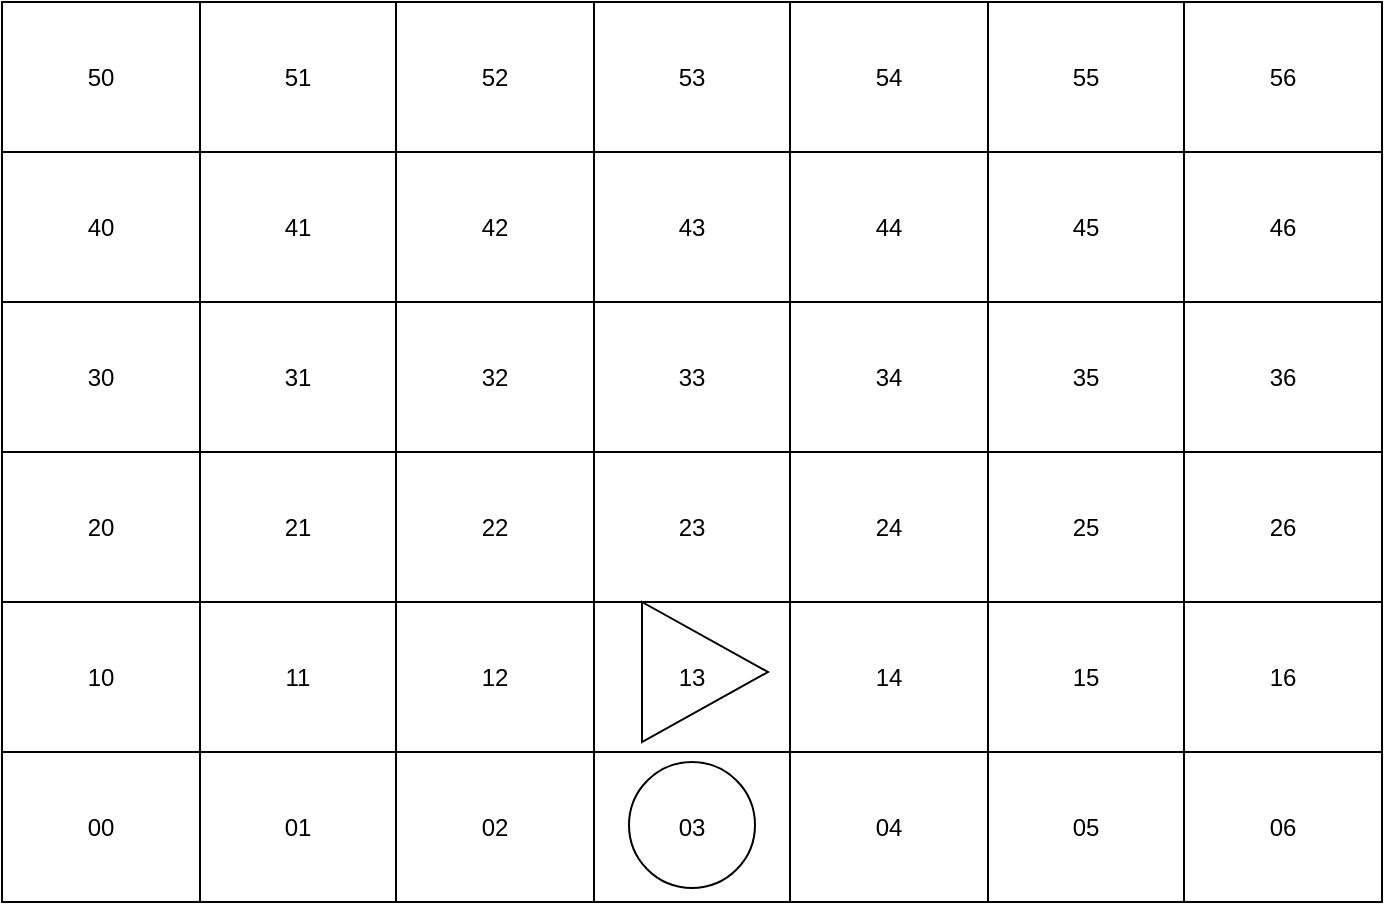 <mxfile version="14.1.1" type="github">
  <diagram id="VfDAtAIIfdBek5wRasx2" name="Page-1">
    <mxGraphModel dx="1038" dy="580" grid="1" gridSize="10" guides="1" tooltips="1" connect="1" arrows="1" fold="1" page="1" pageScale="1" pageWidth="827" pageHeight="1169" math="0" shadow="0">
      <root>
        <mxCell id="0" />
        <mxCell id="1" parent="0" />
        <mxCell id="3uLC-8A397c7G4ZFtg_c-39" value="" style="shape=table;html=1;whiteSpace=wrap;startSize=0;container=1;collapsible=0;childLayout=tableLayout;" vertex="1" parent="1">
          <mxGeometry x="70" y="560" width="690" height="450" as="geometry" />
        </mxCell>
        <mxCell id="3uLC-8A397c7G4ZFtg_c-40" value="" style="shape=partialRectangle;html=1;whiteSpace=wrap;collapsible=0;dropTarget=0;pointerEvents=0;fillColor=none;top=0;left=0;bottom=0;right=0;points=[[0,0.5],[1,0.5]];portConstraint=eastwest;" vertex="1" parent="3uLC-8A397c7G4ZFtg_c-39">
          <mxGeometry width="690" height="75" as="geometry" />
        </mxCell>
        <mxCell id="3uLC-8A397c7G4ZFtg_c-41" value="50" style="shape=partialRectangle;html=1;whiteSpace=wrap;connectable=0;overflow=hidden;fillColor=none;top=0;left=0;bottom=0;right=0;" vertex="1" parent="3uLC-8A397c7G4ZFtg_c-40">
          <mxGeometry width="99" height="75" as="geometry" />
        </mxCell>
        <mxCell id="3uLC-8A397c7G4ZFtg_c-42" value="51" style="shape=partialRectangle;html=1;whiteSpace=wrap;connectable=0;overflow=hidden;fillColor=none;top=0;left=0;bottom=0;right=0;" vertex="1" parent="3uLC-8A397c7G4ZFtg_c-40">
          <mxGeometry x="99" width="98" height="75" as="geometry" />
        </mxCell>
        <mxCell id="3uLC-8A397c7G4ZFtg_c-43" value="52" style="shape=partialRectangle;html=1;whiteSpace=wrap;connectable=0;overflow=hidden;fillColor=none;top=0;left=0;bottom=0;right=0;" vertex="1" parent="3uLC-8A397c7G4ZFtg_c-40">
          <mxGeometry x="197" width="99" height="75" as="geometry" />
        </mxCell>
        <mxCell id="3uLC-8A397c7G4ZFtg_c-44" value="53" style="shape=partialRectangle;html=1;whiteSpace=wrap;connectable=0;overflow=hidden;fillColor=none;top=0;left=0;bottom=0;right=0;" vertex="1" parent="3uLC-8A397c7G4ZFtg_c-40">
          <mxGeometry x="296" width="98" height="75" as="geometry" />
        </mxCell>
        <mxCell id="3uLC-8A397c7G4ZFtg_c-45" value="54" style="shape=partialRectangle;html=1;whiteSpace=wrap;connectable=0;overflow=hidden;fillColor=none;top=0;left=0;bottom=0;right=0;" vertex="1" parent="3uLC-8A397c7G4ZFtg_c-40">
          <mxGeometry x="394" width="99" height="75" as="geometry" />
        </mxCell>
        <mxCell id="3uLC-8A397c7G4ZFtg_c-46" value="55" style="shape=partialRectangle;html=1;whiteSpace=wrap;connectable=0;overflow=hidden;fillColor=none;top=0;left=0;bottom=0;right=0;" vertex="1" parent="3uLC-8A397c7G4ZFtg_c-40">
          <mxGeometry x="493" width="98" height="75" as="geometry" />
        </mxCell>
        <mxCell id="3uLC-8A397c7G4ZFtg_c-47" value="56" style="shape=partialRectangle;html=1;whiteSpace=wrap;connectable=0;overflow=hidden;fillColor=none;top=0;left=0;bottom=0;right=0;" vertex="1" parent="3uLC-8A397c7G4ZFtg_c-40">
          <mxGeometry x="591" width="99" height="75" as="geometry" />
        </mxCell>
        <mxCell id="3uLC-8A397c7G4ZFtg_c-48" value="" style="shape=partialRectangle;html=1;whiteSpace=wrap;collapsible=0;dropTarget=0;pointerEvents=0;fillColor=none;top=0;left=0;bottom=0;right=0;points=[[0,0.5],[1,0.5]];portConstraint=eastwest;" vertex="1" parent="3uLC-8A397c7G4ZFtg_c-39">
          <mxGeometry y="75" width="690" height="75" as="geometry" />
        </mxCell>
        <mxCell id="3uLC-8A397c7G4ZFtg_c-49" value="40" style="shape=partialRectangle;html=1;whiteSpace=wrap;connectable=0;overflow=hidden;fillColor=none;top=0;left=0;bottom=0;right=0;" vertex="1" parent="3uLC-8A397c7G4ZFtg_c-48">
          <mxGeometry width="99" height="75" as="geometry" />
        </mxCell>
        <mxCell id="3uLC-8A397c7G4ZFtg_c-50" value="41" style="shape=partialRectangle;html=1;whiteSpace=wrap;connectable=0;overflow=hidden;fillColor=none;top=0;left=0;bottom=0;right=0;" vertex="1" parent="3uLC-8A397c7G4ZFtg_c-48">
          <mxGeometry x="99" width="98" height="75" as="geometry" />
        </mxCell>
        <mxCell id="3uLC-8A397c7G4ZFtg_c-51" value="42" style="shape=partialRectangle;html=1;whiteSpace=wrap;connectable=0;overflow=hidden;fillColor=none;top=0;left=0;bottom=0;right=0;" vertex="1" parent="3uLC-8A397c7G4ZFtg_c-48">
          <mxGeometry x="197" width="99" height="75" as="geometry" />
        </mxCell>
        <mxCell id="3uLC-8A397c7G4ZFtg_c-52" value="43" style="shape=partialRectangle;html=1;whiteSpace=wrap;connectable=0;overflow=hidden;fillColor=none;top=0;left=0;bottom=0;right=0;" vertex="1" parent="3uLC-8A397c7G4ZFtg_c-48">
          <mxGeometry x="296" width="98" height="75" as="geometry" />
        </mxCell>
        <mxCell id="3uLC-8A397c7G4ZFtg_c-53" value="44" style="shape=partialRectangle;html=1;whiteSpace=wrap;connectable=0;overflow=hidden;fillColor=none;top=0;left=0;bottom=0;right=0;" vertex="1" parent="3uLC-8A397c7G4ZFtg_c-48">
          <mxGeometry x="394" width="99" height="75" as="geometry" />
        </mxCell>
        <mxCell id="3uLC-8A397c7G4ZFtg_c-54" value="45" style="shape=partialRectangle;html=1;whiteSpace=wrap;connectable=0;overflow=hidden;fillColor=none;top=0;left=0;bottom=0;right=0;" vertex="1" parent="3uLC-8A397c7G4ZFtg_c-48">
          <mxGeometry x="493" width="98" height="75" as="geometry" />
        </mxCell>
        <mxCell id="3uLC-8A397c7G4ZFtg_c-55" value="46" style="shape=partialRectangle;html=1;whiteSpace=wrap;connectable=0;overflow=hidden;fillColor=none;top=0;left=0;bottom=0;right=0;" vertex="1" parent="3uLC-8A397c7G4ZFtg_c-48">
          <mxGeometry x="591" width="99" height="75" as="geometry" />
        </mxCell>
        <mxCell id="3uLC-8A397c7G4ZFtg_c-56" value="" style="shape=partialRectangle;html=1;whiteSpace=wrap;collapsible=0;dropTarget=0;pointerEvents=0;fillColor=none;top=0;left=0;bottom=0;right=0;points=[[0,0.5],[1,0.5]];portConstraint=eastwest;" vertex="1" parent="3uLC-8A397c7G4ZFtg_c-39">
          <mxGeometry y="150" width="690" height="75" as="geometry" />
        </mxCell>
        <mxCell id="3uLC-8A397c7G4ZFtg_c-57" value="30" style="shape=partialRectangle;html=1;whiteSpace=wrap;connectable=0;overflow=hidden;fillColor=none;top=0;left=0;bottom=0;right=0;" vertex="1" parent="3uLC-8A397c7G4ZFtg_c-56">
          <mxGeometry width="99" height="75" as="geometry" />
        </mxCell>
        <mxCell id="3uLC-8A397c7G4ZFtg_c-58" value="31" style="shape=partialRectangle;html=1;whiteSpace=wrap;connectable=0;overflow=hidden;fillColor=none;top=0;left=0;bottom=0;right=0;" vertex="1" parent="3uLC-8A397c7G4ZFtg_c-56">
          <mxGeometry x="99" width="98" height="75" as="geometry" />
        </mxCell>
        <mxCell id="3uLC-8A397c7G4ZFtg_c-59" value="32" style="shape=partialRectangle;html=1;whiteSpace=wrap;connectable=0;overflow=hidden;fillColor=none;top=0;left=0;bottom=0;right=0;" vertex="1" parent="3uLC-8A397c7G4ZFtg_c-56">
          <mxGeometry x="197" width="99" height="75" as="geometry" />
        </mxCell>
        <mxCell id="3uLC-8A397c7G4ZFtg_c-60" value="33" style="shape=partialRectangle;html=1;whiteSpace=wrap;connectable=0;overflow=hidden;fillColor=none;top=0;left=0;bottom=0;right=0;" vertex="1" parent="3uLC-8A397c7G4ZFtg_c-56">
          <mxGeometry x="296" width="98" height="75" as="geometry" />
        </mxCell>
        <mxCell id="3uLC-8A397c7G4ZFtg_c-61" value="34" style="shape=partialRectangle;html=1;whiteSpace=wrap;connectable=0;overflow=hidden;fillColor=none;top=0;left=0;bottom=0;right=0;" vertex="1" parent="3uLC-8A397c7G4ZFtg_c-56">
          <mxGeometry x="394" width="99" height="75" as="geometry" />
        </mxCell>
        <mxCell id="3uLC-8A397c7G4ZFtg_c-62" value="35" style="shape=partialRectangle;html=1;whiteSpace=wrap;connectable=0;overflow=hidden;fillColor=none;top=0;left=0;bottom=0;right=0;" vertex="1" parent="3uLC-8A397c7G4ZFtg_c-56">
          <mxGeometry x="493" width="98" height="75" as="geometry" />
        </mxCell>
        <mxCell id="3uLC-8A397c7G4ZFtg_c-63" value="36" style="shape=partialRectangle;html=1;whiteSpace=wrap;connectable=0;overflow=hidden;fillColor=none;top=0;left=0;bottom=0;right=0;" vertex="1" parent="3uLC-8A397c7G4ZFtg_c-56">
          <mxGeometry x="591" width="99" height="75" as="geometry" />
        </mxCell>
        <mxCell id="3uLC-8A397c7G4ZFtg_c-64" value="" style="shape=partialRectangle;html=1;whiteSpace=wrap;collapsible=0;dropTarget=0;pointerEvents=0;fillColor=none;top=0;left=0;bottom=0;right=0;points=[[0,0.5],[1,0.5]];portConstraint=eastwest;" vertex="1" parent="3uLC-8A397c7G4ZFtg_c-39">
          <mxGeometry y="225" width="690" height="75" as="geometry" />
        </mxCell>
        <mxCell id="3uLC-8A397c7G4ZFtg_c-65" value="20" style="shape=partialRectangle;html=1;whiteSpace=wrap;connectable=0;overflow=hidden;fillColor=none;top=0;left=0;bottom=0;right=0;" vertex="1" parent="3uLC-8A397c7G4ZFtg_c-64">
          <mxGeometry width="99" height="75" as="geometry" />
        </mxCell>
        <mxCell id="3uLC-8A397c7G4ZFtg_c-66" value="21" style="shape=partialRectangle;html=1;whiteSpace=wrap;connectable=0;overflow=hidden;fillColor=none;top=0;left=0;bottom=0;right=0;" vertex="1" parent="3uLC-8A397c7G4ZFtg_c-64">
          <mxGeometry x="99" width="98" height="75" as="geometry" />
        </mxCell>
        <mxCell id="3uLC-8A397c7G4ZFtg_c-67" value="22" style="shape=partialRectangle;html=1;whiteSpace=wrap;connectable=0;overflow=hidden;fillColor=none;top=0;left=0;bottom=0;right=0;" vertex="1" parent="3uLC-8A397c7G4ZFtg_c-64">
          <mxGeometry x="197" width="99" height="75" as="geometry" />
        </mxCell>
        <mxCell id="3uLC-8A397c7G4ZFtg_c-68" value="23" style="shape=partialRectangle;html=1;whiteSpace=wrap;connectable=0;overflow=hidden;fillColor=none;top=0;left=0;bottom=0;right=0;" vertex="1" parent="3uLC-8A397c7G4ZFtg_c-64">
          <mxGeometry x="296" width="98" height="75" as="geometry" />
        </mxCell>
        <mxCell id="3uLC-8A397c7G4ZFtg_c-69" value="24" style="shape=partialRectangle;html=1;whiteSpace=wrap;connectable=0;overflow=hidden;fillColor=none;top=0;left=0;bottom=0;right=0;" vertex="1" parent="3uLC-8A397c7G4ZFtg_c-64">
          <mxGeometry x="394" width="99" height="75" as="geometry" />
        </mxCell>
        <mxCell id="3uLC-8A397c7G4ZFtg_c-70" value="25" style="shape=partialRectangle;html=1;whiteSpace=wrap;connectable=0;overflow=hidden;fillColor=none;top=0;left=0;bottom=0;right=0;" vertex="1" parent="3uLC-8A397c7G4ZFtg_c-64">
          <mxGeometry x="493" width="98" height="75" as="geometry" />
        </mxCell>
        <mxCell id="3uLC-8A397c7G4ZFtg_c-71" value="26" style="shape=partialRectangle;html=1;whiteSpace=wrap;connectable=0;overflow=hidden;fillColor=none;top=0;left=0;bottom=0;right=0;" vertex="1" parent="3uLC-8A397c7G4ZFtg_c-64">
          <mxGeometry x="591" width="99" height="75" as="geometry" />
        </mxCell>
        <mxCell id="3uLC-8A397c7G4ZFtg_c-72" value="" style="shape=partialRectangle;html=1;whiteSpace=wrap;collapsible=0;dropTarget=0;pointerEvents=0;fillColor=none;top=0;left=0;bottom=0;right=0;points=[[0,0.5],[1,0.5]];portConstraint=eastwest;" vertex="1" parent="3uLC-8A397c7G4ZFtg_c-39">
          <mxGeometry y="300" width="690" height="75" as="geometry" />
        </mxCell>
        <mxCell id="3uLC-8A397c7G4ZFtg_c-73" value="10" style="shape=partialRectangle;html=1;whiteSpace=wrap;connectable=0;overflow=hidden;fillColor=none;top=0;left=0;bottom=0;right=0;" vertex="1" parent="3uLC-8A397c7G4ZFtg_c-72">
          <mxGeometry width="99" height="75" as="geometry" />
        </mxCell>
        <mxCell id="3uLC-8A397c7G4ZFtg_c-74" value="11" style="shape=partialRectangle;html=1;whiteSpace=wrap;connectable=0;overflow=hidden;fillColor=none;top=0;left=0;bottom=0;right=0;" vertex="1" parent="3uLC-8A397c7G4ZFtg_c-72">
          <mxGeometry x="99" width="98" height="75" as="geometry" />
        </mxCell>
        <mxCell id="3uLC-8A397c7G4ZFtg_c-75" value="12" style="shape=partialRectangle;html=1;whiteSpace=wrap;connectable=0;overflow=hidden;fillColor=none;top=0;left=0;bottom=0;right=0;" vertex="1" parent="3uLC-8A397c7G4ZFtg_c-72">
          <mxGeometry x="197" width="99" height="75" as="geometry" />
        </mxCell>
        <mxCell id="3uLC-8A397c7G4ZFtg_c-76" value="13" style="shape=partialRectangle;html=1;whiteSpace=wrap;connectable=0;overflow=hidden;fillColor=none;top=0;left=0;bottom=0;right=0;" vertex="1" parent="3uLC-8A397c7G4ZFtg_c-72">
          <mxGeometry x="296" width="98" height="75" as="geometry" />
        </mxCell>
        <mxCell id="3uLC-8A397c7G4ZFtg_c-77" value="14" style="shape=partialRectangle;html=1;whiteSpace=wrap;connectable=0;overflow=hidden;fillColor=none;top=0;left=0;bottom=0;right=0;" vertex="1" parent="3uLC-8A397c7G4ZFtg_c-72">
          <mxGeometry x="394" width="99" height="75" as="geometry" />
        </mxCell>
        <mxCell id="3uLC-8A397c7G4ZFtg_c-78" value="15" style="shape=partialRectangle;html=1;whiteSpace=wrap;connectable=0;overflow=hidden;fillColor=none;top=0;left=0;bottom=0;right=0;" vertex="1" parent="3uLC-8A397c7G4ZFtg_c-72">
          <mxGeometry x="493" width="98" height="75" as="geometry" />
        </mxCell>
        <mxCell id="3uLC-8A397c7G4ZFtg_c-79" value="16" style="shape=partialRectangle;html=1;whiteSpace=wrap;connectable=0;overflow=hidden;fillColor=none;top=0;left=0;bottom=0;right=0;" vertex="1" parent="3uLC-8A397c7G4ZFtg_c-72">
          <mxGeometry x="591" width="99" height="75" as="geometry" />
        </mxCell>
        <mxCell id="3uLC-8A397c7G4ZFtg_c-80" value="" style="shape=partialRectangle;html=1;whiteSpace=wrap;collapsible=0;dropTarget=0;pointerEvents=0;fillColor=none;top=0;left=0;bottom=0;right=0;points=[[0,0.5],[1,0.5]];portConstraint=eastwest;" vertex="1" parent="3uLC-8A397c7G4ZFtg_c-39">
          <mxGeometry y="375" width="690" height="75" as="geometry" />
        </mxCell>
        <mxCell id="3uLC-8A397c7G4ZFtg_c-81" value="00" style="shape=partialRectangle;html=1;whiteSpace=wrap;connectable=0;overflow=hidden;fillColor=none;top=0;left=0;bottom=0;right=0;" vertex="1" parent="3uLC-8A397c7G4ZFtg_c-80">
          <mxGeometry width="99" height="75" as="geometry" />
        </mxCell>
        <mxCell id="3uLC-8A397c7G4ZFtg_c-82" value="01" style="shape=partialRectangle;html=1;whiteSpace=wrap;connectable=0;overflow=hidden;fillColor=none;top=0;left=0;bottom=0;right=0;" vertex="1" parent="3uLC-8A397c7G4ZFtg_c-80">
          <mxGeometry x="99" width="98" height="75" as="geometry" />
        </mxCell>
        <mxCell id="3uLC-8A397c7G4ZFtg_c-83" value="02" style="shape=partialRectangle;html=1;whiteSpace=wrap;connectable=0;overflow=hidden;fillColor=none;top=0;left=0;bottom=0;right=0;" vertex="1" parent="3uLC-8A397c7G4ZFtg_c-80">
          <mxGeometry x="197" width="99" height="75" as="geometry" />
        </mxCell>
        <mxCell id="3uLC-8A397c7G4ZFtg_c-84" value="03" style="shape=partialRectangle;html=1;whiteSpace=wrap;connectable=0;overflow=hidden;fillColor=none;top=0;left=0;bottom=0;right=0;" vertex="1" parent="3uLC-8A397c7G4ZFtg_c-80">
          <mxGeometry x="296" width="98" height="75" as="geometry" />
        </mxCell>
        <mxCell id="3uLC-8A397c7G4ZFtg_c-85" value="04" style="shape=partialRectangle;html=1;whiteSpace=wrap;connectable=0;overflow=hidden;fillColor=none;top=0;left=0;bottom=0;right=0;" vertex="1" parent="3uLC-8A397c7G4ZFtg_c-80">
          <mxGeometry x="394" width="99" height="75" as="geometry" />
        </mxCell>
        <mxCell id="3uLC-8A397c7G4ZFtg_c-86" value="05" style="shape=partialRectangle;html=1;whiteSpace=wrap;connectable=0;overflow=hidden;fillColor=none;top=0;left=0;bottom=0;right=0;" vertex="1" parent="3uLC-8A397c7G4ZFtg_c-80">
          <mxGeometry x="493" width="98" height="75" as="geometry" />
        </mxCell>
        <mxCell id="3uLC-8A397c7G4ZFtg_c-87" value="06" style="shape=partialRectangle;html=1;whiteSpace=wrap;connectable=0;overflow=hidden;fillColor=none;top=0;left=0;bottom=0;right=0;" vertex="1" parent="3uLC-8A397c7G4ZFtg_c-80">
          <mxGeometry x="591" width="99" height="75" as="geometry" />
        </mxCell>
        <mxCell id="3uLC-8A397c7G4ZFtg_c-90" value="" style="ellipse;whiteSpace=wrap;html=1;aspect=fixed;fillColor=none;" vertex="1" parent="1">
          <mxGeometry x="383.5" y="940" width="63" height="63" as="geometry" />
        </mxCell>
        <mxCell id="3uLC-8A397c7G4ZFtg_c-91" value="" style="triangle;whiteSpace=wrap;html=1;fillColor=none;shadow=0;" vertex="1" parent="1">
          <mxGeometry x="390" y="860" width="63" height="70" as="geometry" />
        </mxCell>
      </root>
    </mxGraphModel>
  </diagram>
</mxfile>
